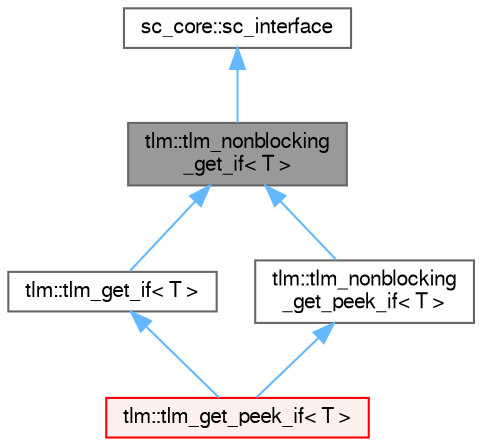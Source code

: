 digraph "tlm::tlm_nonblocking_get_if&lt; T &gt;"
{
 // LATEX_PDF_SIZE
  bgcolor="transparent";
  edge [fontname=FreeSans,fontsize=10,labelfontname=FreeSans,labelfontsize=10];
  node [fontname=FreeSans,fontsize=10,shape=box,height=0.2,width=0.4];
  Node1 [id="Node000001",label="tlm::tlm_nonblocking\l_get_if\< T \>",height=0.2,width=0.4,color="gray40", fillcolor="grey60", style="filled", fontcolor="black",tooltip=" "];
  Node2 -> Node1 [id="edge1_Node000001_Node000002",dir="back",color="steelblue1",style="solid",tooltip=" "];
  Node2 [id="Node000002",label="sc_core::sc_interface",height=0.2,width=0.4,color="gray40", fillcolor="white", style="filled",tooltip=" "];
  Node1 -> Node3 [id="edge2_Node000001_Node000003",dir="back",color="steelblue1",style="solid",tooltip=" "];
  Node3 [id="Node000003",label="tlm::tlm_get_if\< T \>",height=0.2,width=0.4,color="gray40", fillcolor="white", style="filled",URL="$a01029.html",tooltip=" "];
  Node3 -> Node4 [id="edge3_Node000003_Node000004",dir="back",color="steelblue1",style="solid",tooltip=" "];
  Node4 [id="Node000004",label="tlm::tlm_get_peek_if\< T \>",height=0.2,width=0.4,color="red", fillcolor="#FFF0F0", style="filled",URL="$a01057.html",tooltip=" "];
  Node1 -> Node8 [id="edge4_Node000001_Node000008",dir="back",color="steelblue1",style="solid",tooltip=" "];
  Node8 [id="Node000008",label="tlm::tlm_nonblocking\l_get_peek_if\< T \>",height=0.2,width=0.4,color="gray40", fillcolor="white", style="filled",URL="$a01053.html",tooltip=" "];
  Node8 -> Node4 [id="edge5_Node000008_Node000004",dir="back",color="steelblue1",style="solid",tooltip=" "];
}
